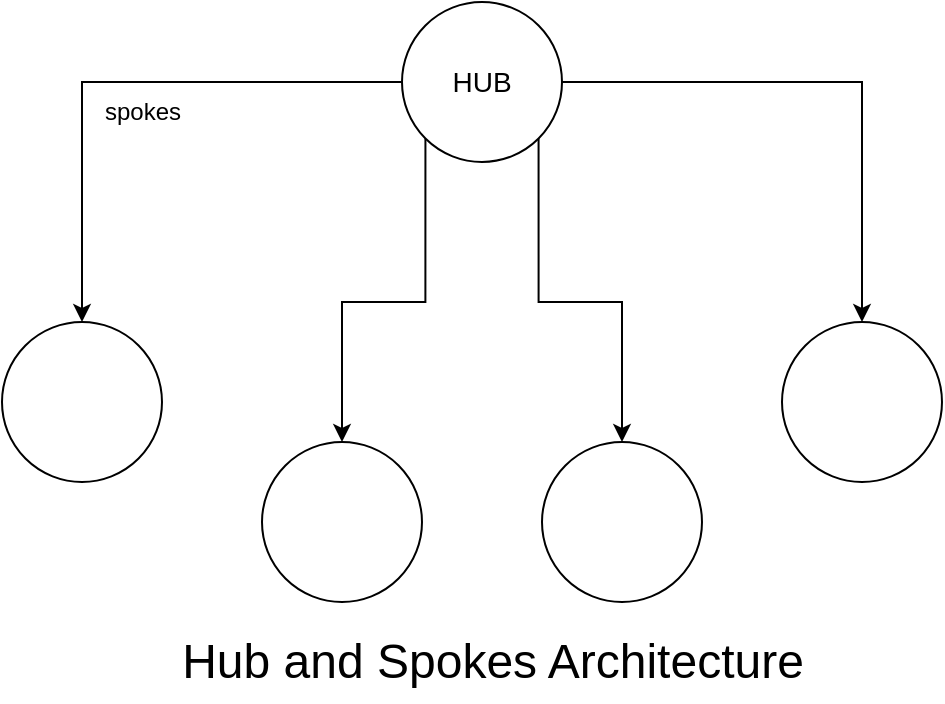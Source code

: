 <mxfile version="24.7.8">
  <diagram name="Page-1" id="jq0kUduC7U4jAb8kFlaa">
    <mxGraphModel dx="1290" dy="621" grid="1" gridSize="10" guides="1" tooltips="1" connect="1" arrows="1" fold="1" page="1" pageScale="1" pageWidth="850" pageHeight="1100" math="0" shadow="0">
      <root>
        <mxCell id="0" />
        <mxCell id="1" parent="0" />
        <mxCell id="3zf86xYosUpf_dB3-r-N-7" style="edgeStyle=orthogonalEdgeStyle;rounded=0;orthogonalLoop=1;jettySize=auto;html=1;" parent="1" source="3zf86xYosUpf_dB3-r-N-1" target="3zf86xYosUpf_dB3-r-N-2" edge="1">
          <mxGeometry relative="1" as="geometry" />
        </mxCell>
        <mxCell id="3zf86xYosUpf_dB3-r-N-8" style="edgeStyle=orthogonalEdgeStyle;rounded=0;orthogonalLoop=1;jettySize=auto;html=1;exitX=0;exitY=1;exitDx=0;exitDy=0;" parent="1" source="3zf86xYosUpf_dB3-r-N-1" target="3zf86xYosUpf_dB3-r-N-3" edge="1">
          <mxGeometry relative="1" as="geometry" />
        </mxCell>
        <mxCell id="3zf86xYosUpf_dB3-r-N-9" style="edgeStyle=orthogonalEdgeStyle;rounded=0;orthogonalLoop=1;jettySize=auto;html=1;exitX=1;exitY=1;exitDx=0;exitDy=0;" parent="1" source="3zf86xYosUpf_dB3-r-N-1" target="3zf86xYosUpf_dB3-r-N-4" edge="1">
          <mxGeometry relative="1" as="geometry" />
        </mxCell>
        <mxCell id="3zf86xYosUpf_dB3-r-N-10" style="edgeStyle=orthogonalEdgeStyle;rounded=0;orthogonalLoop=1;jettySize=auto;html=1;exitX=1;exitY=0.5;exitDx=0;exitDy=0;" parent="1" source="3zf86xYosUpf_dB3-r-N-1" target="3zf86xYosUpf_dB3-r-N-5" edge="1">
          <mxGeometry relative="1" as="geometry" />
        </mxCell>
        <mxCell id="3zf86xYosUpf_dB3-r-N-1" value="&lt;font style=&quot;font-size: 14px;&quot;&gt;HUB&lt;/font&gt;" style="ellipse;whiteSpace=wrap;html=1;aspect=fixed;" parent="1" vertex="1">
          <mxGeometry x="270" y="160" width="80" height="80" as="geometry" />
        </mxCell>
        <mxCell id="3zf86xYosUpf_dB3-r-N-2" value="" style="ellipse;whiteSpace=wrap;html=1;aspect=fixed;" parent="1" vertex="1">
          <mxGeometry x="70" y="320" width="80" height="80" as="geometry" />
        </mxCell>
        <mxCell id="3zf86xYosUpf_dB3-r-N-3" value="" style="ellipse;whiteSpace=wrap;html=1;aspect=fixed;" parent="1" vertex="1">
          <mxGeometry x="200" y="380" width="80" height="80" as="geometry" />
        </mxCell>
        <mxCell id="3zf86xYosUpf_dB3-r-N-4" value="" style="ellipse;whiteSpace=wrap;html=1;aspect=fixed;" parent="1" vertex="1">
          <mxGeometry x="340" y="380" width="80" height="80" as="geometry" />
        </mxCell>
        <mxCell id="3zf86xYosUpf_dB3-r-N-5" value="" style="ellipse;whiteSpace=wrap;html=1;aspect=fixed;" parent="1" vertex="1">
          <mxGeometry x="460" y="320" width="80" height="80" as="geometry" />
        </mxCell>
        <mxCell id="3zf86xYosUpf_dB3-r-N-11" value="spokes" style="text;html=1;align=center;verticalAlign=middle;resizable=0;points=[];autosize=1;strokeColor=none;fillColor=none;" parent="1" vertex="1">
          <mxGeometry x="110" y="200" width="60" height="30" as="geometry" />
        </mxCell>
        <mxCell id="3zf86xYosUpf_dB3-r-N-12" value="&lt;font style=&quot;font-size: 24px;&quot;&gt;Hub and Spokes Architecture&lt;/font&gt;" style="text;html=1;align=center;verticalAlign=middle;resizable=0;points=[];autosize=1;strokeColor=none;fillColor=none;" parent="1" vertex="1">
          <mxGeometry x="150" y="470" width="330" height="40" as="geometry" />
        </mxCell>
      </root>
    </mxGraphModel>
  </diagram>
</mxfile>
